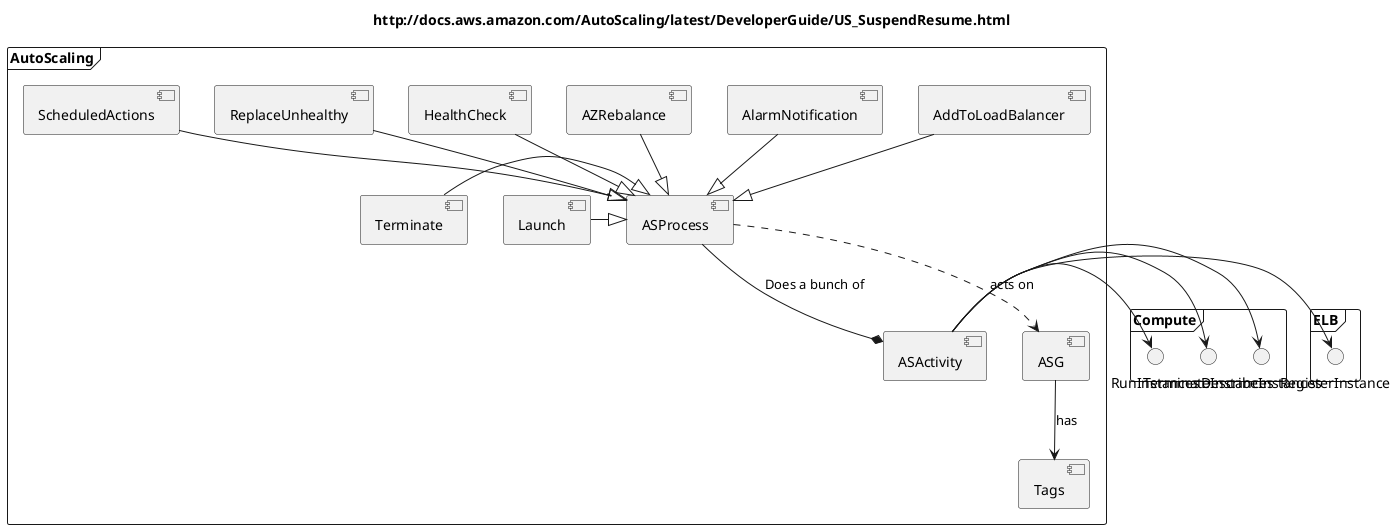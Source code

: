 @startuml
title http://docs.aws.amazon.com/AutoScaling/latest/DeveloperGuide/US_SuspendResume.html
frame ELB {
  interface RegisterInstance
}
frame AutoScaling {
  component ASG
  component Tags
  component ASProcess
  component ASActivity
  component Launch
  component Terminate
  component AddToLoadBalancer
  component AlarmNotification
  component AZRebalance
  component HealthCheck
  component ReplaceUnhealthy
  component ScheduledActions
  Launch -|> ASProcess
  Terminate -|> ASProcess
  AddToLoadBalancer --|> ASProcess
  AlarmNotification --|> ASProcess
  AZRebalance  --|> ASProcess
  HealthCheck --|> ASProcess
  ReplaceUnhealthy  --|> ASProcess
  ScheduledActions --|> ASProcess
  ASProcess --* ASActivity : Does a bunch of
  ASG --> Tags : has
  ASProcess ..> ASG : acts on
}
frame Compute {
  interface DescribeInstances
  interface RunInstances
  interface TerminateInstances
}
ASActivity -> DescribeInstances
ASActivity -> TerminateInstances
ASActivity -> RunInstances
ASActivity -> RegisterInstance
@enduml
